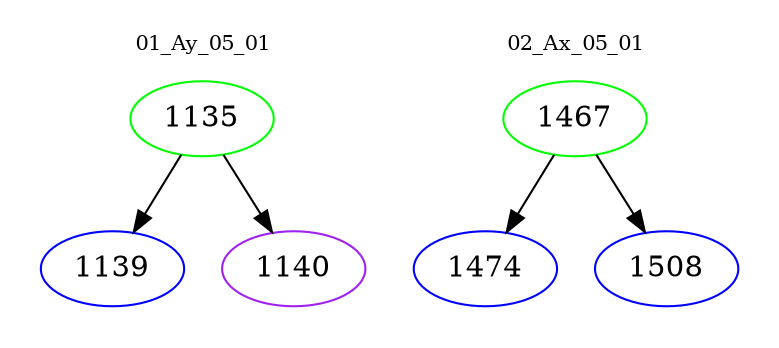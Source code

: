 digraph{
subgraph cluster_0 {
color = white
label = "01_Ay_05_01";
fontsize=10;
T0_1135 [label="1135", color="green"]
T0_1135 -> T0_1139 [color="black"]
T0_1139 [label="1139", color="blue"]
T0_1135 -> T0_1140 [color="black"]
T0_1140 [label="1140", color="purple"]
}
subgraph cluster_1 {
color = white
label = "02_Ax_05_01";
fontsize=10;
T1_1467 [label="1467", color="green"]
T1_1467 -> T1_1474 [color="black"]
T1_1474 [label="1474", color="blue"]
T1_1467 -> T1_1508 [color="black"]
T1_1508 [label="1508", color="blue"]
}
}
